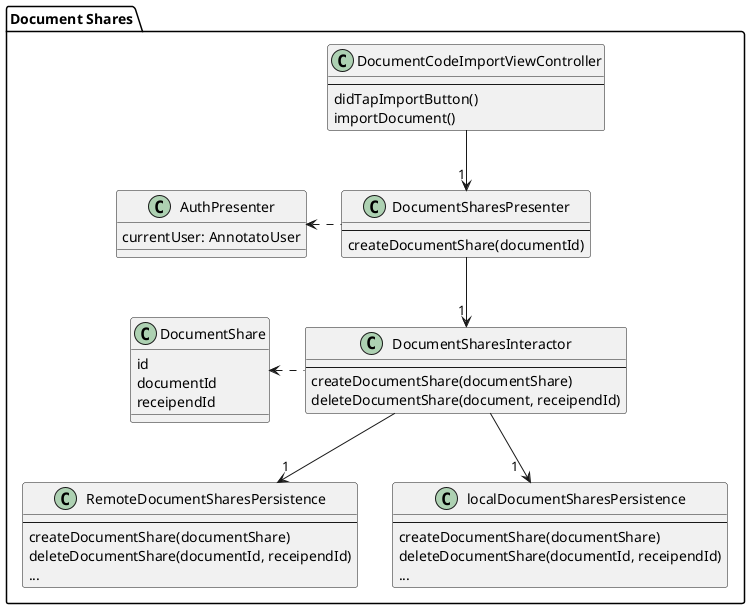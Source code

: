 @startuml
'https://plantuml.com/component-diagram


package "Document Shares" {
    Class DocumentCodeImportViewController {
        --
        didTapImportButton()
        importDocument()
    }

    Class DocumentSharesPresenter {
        --
        createDocumentShare(documentId)
    }

    Class AuthPresenter {
        currentUser: AnnotatoUser
    }

    Class DocumentSharesInteractor {
        --
        createDocumentShare(documentShare)
        deleteDocumentShare(document, receipendId)
    }

    Class DocumentShare {
        id
        documentId
        receipendId
    }

    Class RemoteDocumentSharesPersistence {
        --
        createDocumentShare(documentShare)
        deleteDocumentShare(documentId, receipendId)
        ...
    }

    Class localDocumentSharesPersistence {
        --
        createDocumentShare(documentShare)
        deleteDocumentShare(documentId, receipendId)
        ...
    }
}

DocumentSharesInteractor ..left> DocumentShare
DocumentSharesInteractor --down> "1" RemoteDocumentSharesPersistence
DocumentSharesInteractor --down> "1  " localDocumentSharesPersistence

DocumentSharesPresenter ..left> AuthPresenter
DocumentCodeImportViewController --down> "1" DocumentSharesPresenter
DocumentSharesPresenter --down> "1" DocumentSharesInteractor

@enduml
